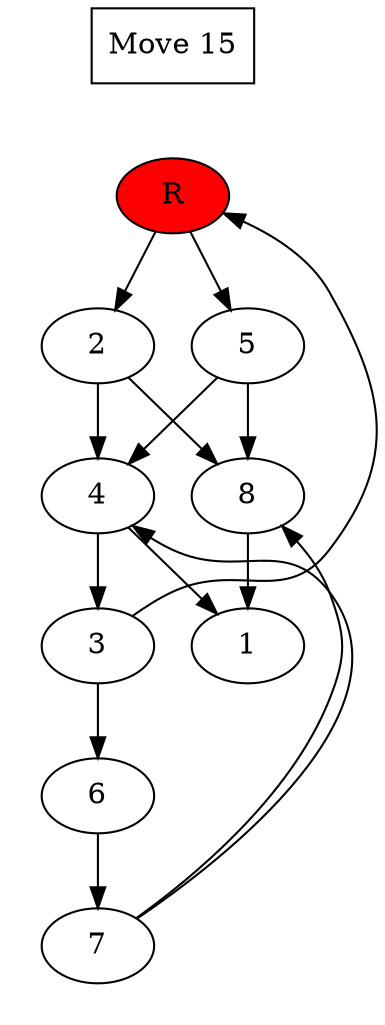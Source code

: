 digraph prb70_move_15 {
	dummy [label="Move 15" shape=box]
	dummy -> 9 [style=invis]
	9 -> 5
	9 -> 2
	subgraph cluster_0 {
		peripheries=0
		9 [label=R fillcolor="#ff0000" style=filled]
	}
	2 -> 8
	2 -> 4
	5 -> 8
	5 -> 4
	subgraph cluster_1 {
		peripheries=0
		2
		5
	}
	4 -> 3
	4 -> 1
	8 -> 1
	subgraph cluster_2 {
		peripheries=0
		4
		8
	}
	3 -> 9 [constraint=false]
	3 -> 6
	subgraph cluster_3 {
		peripheries=0
		1
		3
	}
	6 -> 7
	subgraph cluster_4 {
		peripheries=0
		6
	}
	7 -> 8 [constraint=false]
	7 -> 4 [constraint=false]
	subgraph cluster_5 {
		peripheries=0
		7
	}
}
